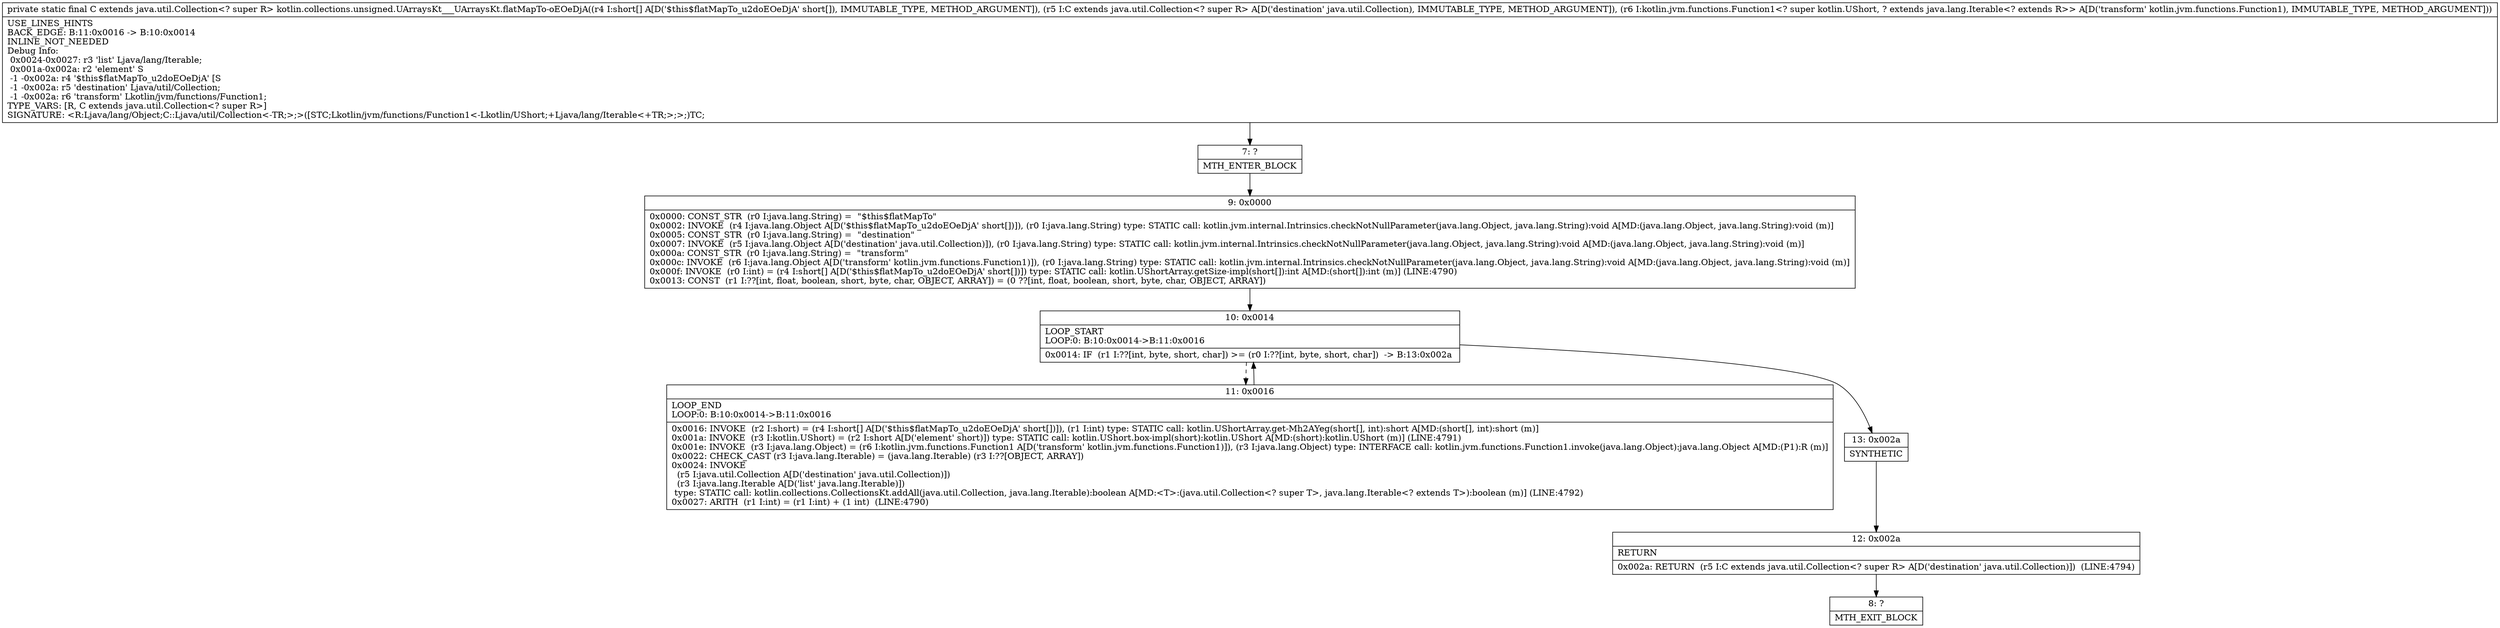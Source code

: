 digraph "CFG forkotlin.collections.unsigned.UArraysKt___UArraysKt.flatMapTo\-oEOeDjA([SLjava\/util\/Collection;Lkotlin\/jvm\/functions\/Function1;)Ljava\/util\/Collection;" {
Node_7 [shape=record,label="{7\:\ ?|MTH_ENTER_BLOCK\l}"];
Node_9 [shape=record,label="{9\:\ 0x0000|0x0000: CONST_STR  (r0 I:java.lang.String) =  \"$this$flatMapTo\" \l0x0002: INVOKE  (r4 I:java.lang.Object A[D('$this$flatMapTo_u2doEOeDjA' short[])]), (r0 I:java.lang.String) type: STATIC call: kotlin.jvm.internal.Intrinsics.checkNotNullParameter(java.lang.Object, java.lang.String):void A[MD:(java.lang.Object, java.lang.String):void (m)]\l0x0005: CONST_STR  (r0 I:java.lang.String) =  \"destination\" \l0x0007: INVOKE  (r5 I:java.lang.Object A[D('destination' java.util.Collection)]), (r0 I:java.lang.String) type: STATIC call: kotlin.jvm.internal.Intrinsics.checkNotNullParameter(java.lang.Object, java.lang.String):void A[MD:(java.lang.Object, java.lang.String):void (m)]\l0x000a: CONST_STR  (r0 I:java.lang.String) =  \"transform\" \l0x000c: INVOKE  (r6 I:java.lang.Object A[D('transform' kotlin.jvm.functions.Function1)]), (r0 I:java.lang.String) type: STATIC call: kotlin.jvm.internal.Intrinsics.checkNotNullParameter(java.lang.Object, java.lang.String):void A[MD:(java.lang.Object, java.lang.String):void (m)]\l0x000f: INVOKE  (r0 I:int) = (r4 I:short[] A[D('$this$flatMapTo_u2doEOeDjA' short[])]) type: STATIC call: kotlin.UShortArray.getSize\-impl(short[]):int A[MD:(short[]):int (m)] (LINE:4790)\l0x0013: CONST  (r1 I:??[int, float, boolean, short, byte, char, OBJECT, ARRAY]) = (0 ??[int, float, boolean, short, byte, char, OBJECT, ARRAY]) \l}"];
Node_10 [shape=record,label="{10\:\ 0x0014|LOOP_START\lLOOP:0: B:10:0x0014\-\>B:11:0x0016\l|0x0014: IF  (r1 I:??[int, byte, short, char]) \>= (r0 I:??[int, byte, short, char])  \-\> B:13:0x002a \l}"];
Node_11 [shape=record,label="{11\:\ 0x0016|LOOP_END\lLOOP:0: B:10:0x0014\-\>B:11:0x0016\l|0x0016: INVOKE  (r2 I:short) = (r4 I:short[] A[D('$this$flatMapTo_u2doEOeDjA' short[])]), (r1 I:int) type: STATIC call: kotlin.UShortArray.get\-Mh2AYeg(short[], int):short A[MD:(short[], int):short (m)]\l0x001a: INVOKE  (r3 I:kotlin.UShort) = (r2 I:short A[D('element' short)]) type: STATIC call: kotlin.UShort.box\-impl(short):kotlin.UShort A[MD:(short):kotlin.UShort (m)] (LINE:4791)\l0x001e: INVOKE  (r3 I:java.lang.Object) = (r6 I:kotlin.jvm.functions.Function1 A[D('transform' kotlin.jvm.functions.Function1)]), (r3 I:java.lang.Object) type: INTERFACE call: kotlin.jvm.functions.Function1.invoke(java.lang.Object):java.lang.Object A[MD:(P1):R (m)]\l0x0022: CHECK_CAST (r3 I:java.lang.Iterable) = (java.lang.Iterable) (r3 I:??[OBJECT, ARRAY]) \l0x0024: INVOKE  \l  (r5 I:java.util.Collection A[D('destination' java.util.Collection)])\l  (r3 I:java.lang.Iterable A[D('list' java.lang.Iterable)])\l type: STATIC call: kotlin.collections.CollectionsKt.addAll(java.util.Collection, java.lang.Iterable):boolean A[MD:\<T\>:(java.util.Collection\<? super T\>, java.lang.Iterable\<? extends T\>):boolean (m)] (LINE:4792)\l0x0027: ARITH  (r1 I:int) = (r1 I:int) + (1 int)  (LINE:4790)\l}"];
Node_13 [shape=record,label="{13\:\ 0x002a|SYNTHETIC\l}"];
Node_12 [shape=record,label="{12\:\ 0x002a|RETURN\l|0x002a: RETURN  (r5 I:C extends java.util.Collection\<? super R\> A[D('destination' java.util.Collection)])  (LINE:4794)\l}"];
Node_8 [shape=record,label="{8\:\ ?|MTH_EXIT_BLOCK\l}"];
MethodNode[shape=record,label="{private static final C extends java.util.Collection\<? super R\> kotlin.collections.unsigned.UArraysKt___UArraysKt.flatMapTo\-oEOeDjA((r4 I:short[] A[D('$this$flatMapTo_u2doEOeDjA' short[]), IMMUTABLE_TYPE, METHOD_ARGUMENT]), (r5 I:C extends java.util.Collection\<? super R\> A[D('destination' java.util.Collection), IMMUTABLE_TYPE, METHOD_ARGUMENT]), (r6 I:kotlin.jvm.functions.Function1\<? super kotlin.UShort, ? extends java.lang.Iterable\<? extends R\>\> A[D('transform' kotlin.jvm.functions.Function1), IMMUTABLE_TYPE, METHOD_ARGUMENT]))  | USE_LINES_HINTS\lBACK_EDGE: B:11:0x0016 \-\> B:10:0x0014\lINLINE_NOT_NEEDED\lDebug Info:\l  0x0024\-0x0027: r3 'list' Ljava\/lang\/Iterable;\l  0x001a\-0x002a: r2 'element' S\l  \-1 \-0x002a: r4 '$this$flatMapTo_u2doEOeDjA' [S\l  \-1 \-0x002a: r5 'destination' Ljava\/util\/Collection;\l  \-1 \-0x002a: r6 'transform' Lkotlin\/jvm\/functions\/Function1;\lTYPE_VARS: [R, C extends java.util.Collection\<? super R\>]\lSIGNATURE: \<R:Ljava\/lang\/Object;C::Ljava\/util\/Collection\<\-TR;\>;\>([STC;Lkotlin\/jvm\/functions\/Function1\<\-Lkotlin\/UShort;+Ljava\/lang\/Iterable\<+TR;\>;\>;)TC;\l}"];
MethodNode -> Node_7;Node_7 -> Node_9;
Node_9 -> Node_10;
Node_10 -> Node_11[style=dashed];
Node_10 -> Node_13;
Node_11 -> Node_10;
Node_13 -> Node_12;
Node_12 -> Node_8;
}


